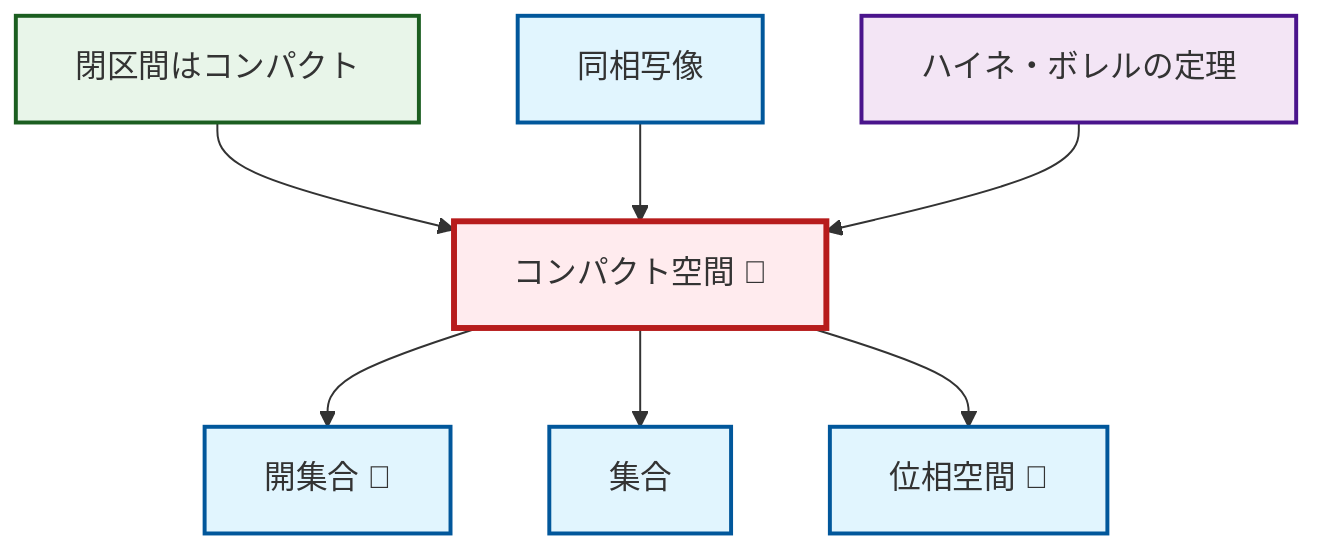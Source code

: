 graph TD
    classDef definition fill:#e1f5fe,stroke:#01579b,stroke-width:2px
    classDef theorem fill:#f3e5f5,stroke:#4a148c,stroke-width:2px
    classDef axiom fill:#fff3e0,stroke:#e65100,stroke-width:2px
    classDef example fill:#e8f5e9,stroke:#1b5e20,stroke-width:2px
    classDef current fill:#ffebee,stroke:#b71c1c,stroke-width:3px
    thm-heine-borel["ハイネ・ボレルの定理"]:::theorem
    def-homeomorphism["同相写像"]:::definition
    def-compact["コンパクト空間 📝"]:::definition
    def-set["集合"]:::definition
    def-open-set["開集合 📝"]:::definition
    ex-closed-interval-compact["閉区間はコンパクト"]:::example
    def-topological-space["位相空間 📝"]:::definition
    def-compact --> def-open-set
    def-compact --> def-set
    ex-closed-interval-compact --> def-compact
    def-homeomorphism --> def-compact
    thm-heine-borel --> def-compact
    def-compact --> def-topological-space
    class def-compact current